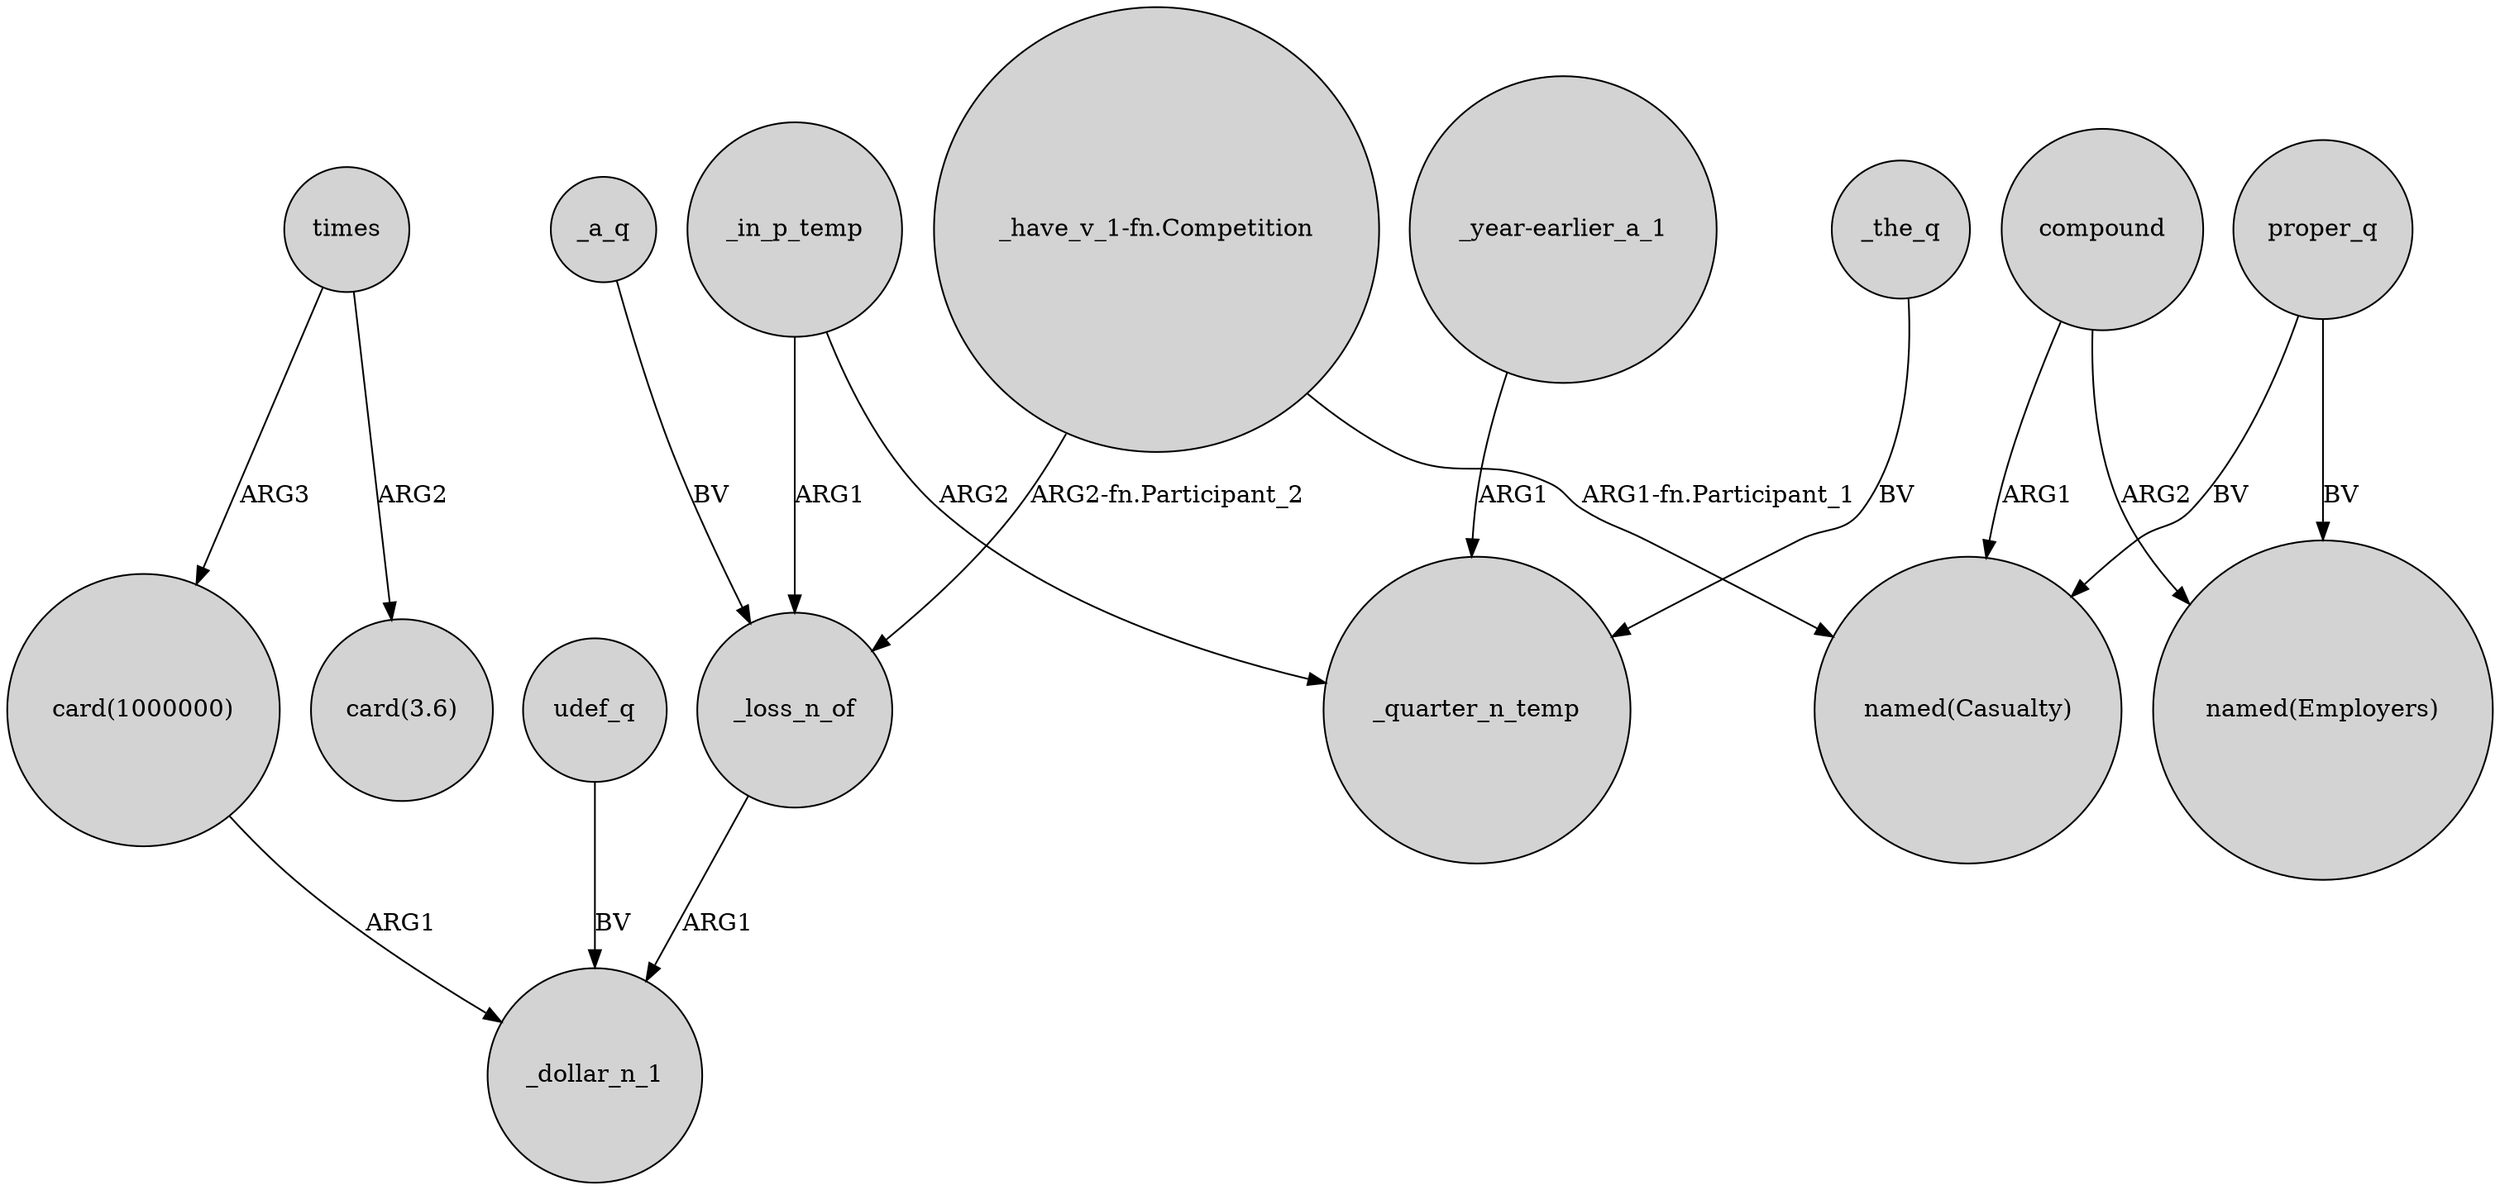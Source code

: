 digraph {
	node [shape=circle style=filled]
	times -> "card(1000000)" [label=ARG3]
	_a_q -> _loss_n_of [label=BV]
	compound -> "named(Employers)" [label=ARG2]
	_in_p_temp -> _quarter_n_temp [label=ARG2]
	"_have_v_1-fn.Competition" -> "named(Casualty)" [label="ARG1-fn.Participant_1"]
	"_year-earlier_a_1" -> _quarter_n_temp [label=ARG1]
	_loss_n_of -> _dollar_n_1 [label=ARG1]
	udef_q -> _dollar_n_1 [label=BV]
	times -> "card(3.6)" [label=ARG2]
	"card(1000000)" -> _dollar_n_1 [label=ARG1]
	_in_p_temp -> _loss_n_of [label=ARG1]
	proper_q -> "named(Casualty)" [label=BV]
	compound -> "named(Casualty)" [label=ARG1]
	_the_q -> _quarter_n_temp [label=BV]
	"_have_v_1-fn.Competition" -> _loss_n_of [label="ARG2-fn.Participant_2"]
	proper_q -> "named(Employers)" [label=BV]
}

